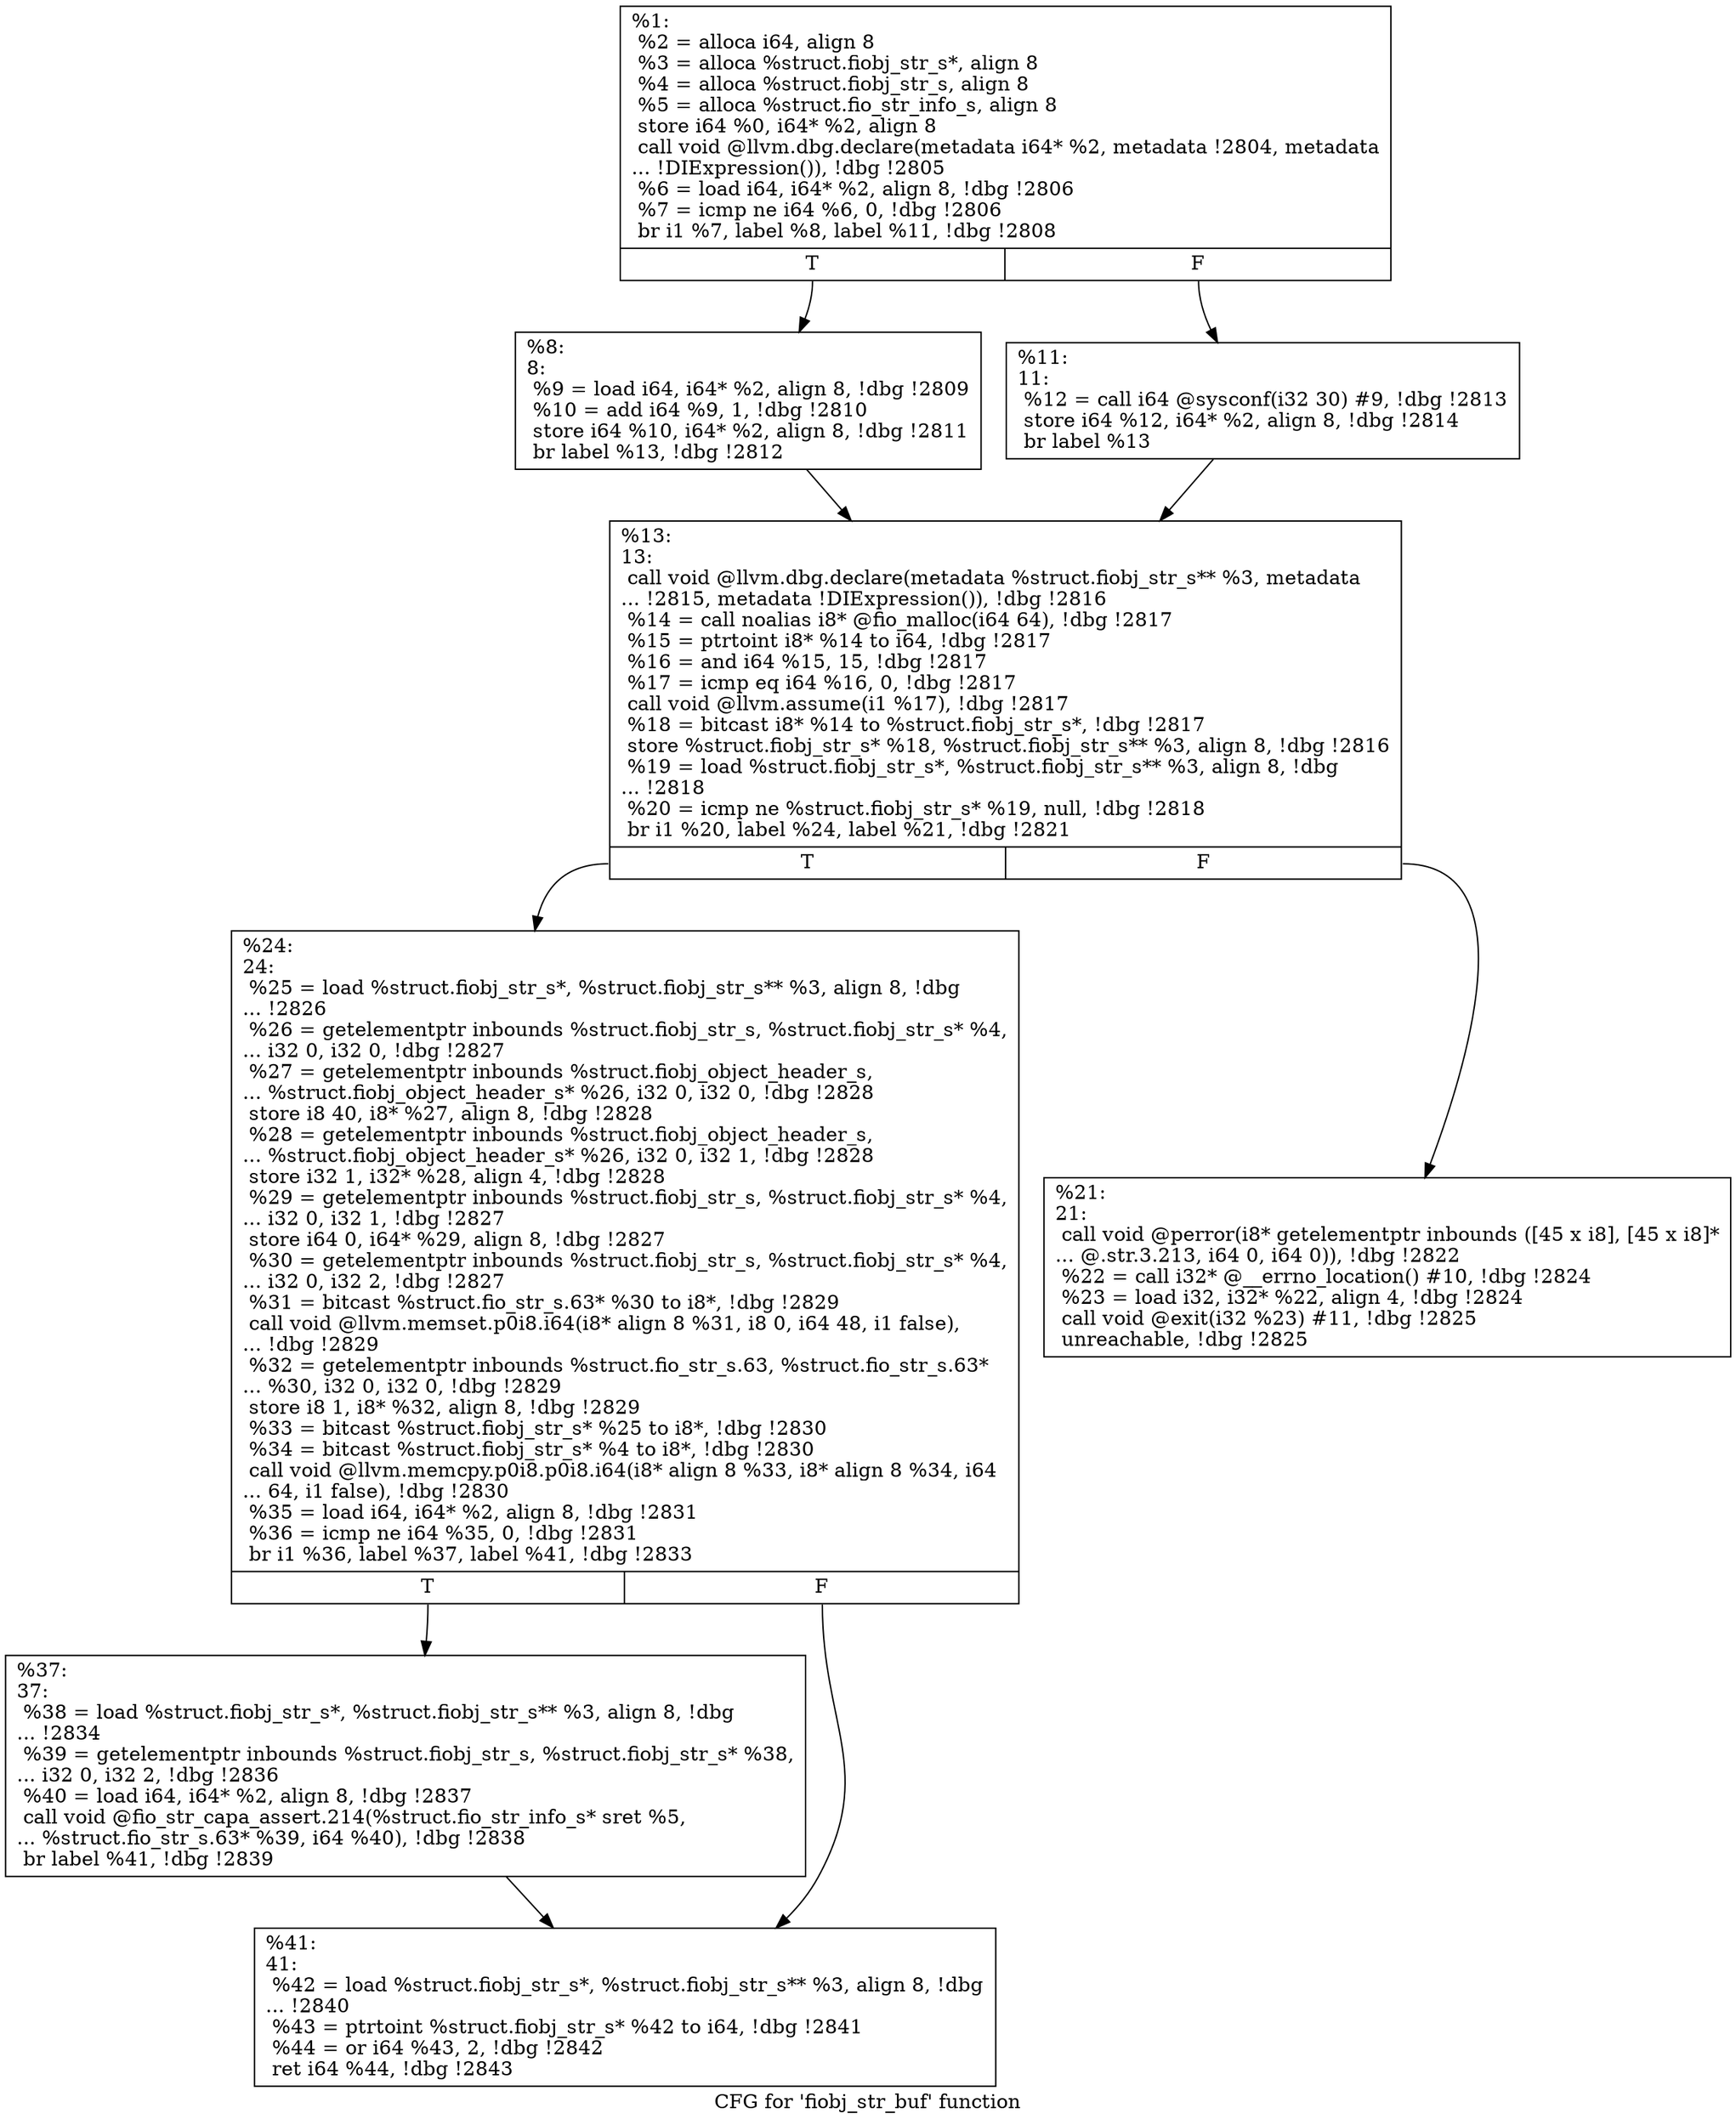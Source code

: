 digraph "CFG for 'fiobj_str_buf' function" {
	label="CFG for 'fiobj_str_buf' function";

	Node0x5568516c3a70 [shape=record,label="{%1:\l  %2 = alloca i64, align 8\l  %3 = alloca %struct.fiobj_str_s*, align 8\l  %4 = alloca %struct.fiobj_str_s, align 8\l  %5 = alloca %struct.fio_str_info_s, align 8\l  store i64 %0, i64* %2, align 8\l  call void @llvm.dbg.declare(metadata i64* %2, metadata !2804, metadata\l... !DIExpression()), !dbg !2805\l  %6 = load i64, i64* %2, align 8, !dbg !2806\l  %7 = icmp ne i64 %6, 0, !dbg !2806\l  br i1 %7, label %8, label %11, !dbg !2808\l|{<s0>T|<s1>F}}"];
	Node0x5568516c3a70:s0 -> Node0x5568516c3ac0;
	Node0x5568516c3a70:s1 -> Node0x5568516c3b10;
	Node0x5568516c3ac0 [shape=record,label="{%8:\l8:                                                \l  %9 = load i64, i64* %2, align 8, !dbg !2809\l  %10 = add i64 %9, 1, !dbg !2810\l  store i64 %10, i64* %2, align 8, !dbg !2811\l  br label %13, !dbg !2812\l}"];
	Node0x5568516c3ac0 -> Node0x5568516c3b60;
	Node0x5568516c3b10 [shape=record,label="{%11:\l11:                                               \l  %12 = call i64 @sysconf(i32 30) #9, !dbg !2813\l  store i64 %12, i64* %2, align 8, !dbg !2814\l  br label %13\l}"];
	Node0x5568516c3b10 -> Node0x5568516c3b60;
	Node0x5568516c3b60 [shape=record,label="{%13:\l13:                                               \l  call void @llvm.dbg.declare(metadata %struct.fiobj_str_s** %3, metadata\l... !2815, metadata !DIExpression()), !dbg !2816\l  %14 = call noalias i8* @fio_malloc(i64 64), !dbg !2817\l  %15 = ptrtoint i8* %14 to i64, !dbg !2817\l  %16 = and i64 %15, 15, !dbg !2817\l  %17 = icmp eq i64 %16, 0, !dbg !2817\l  call void @llvm.assume(i1 %17), !dbg !2817\l  %18 = bitcast i8* %14 to %struct.fiobj_str_s*, !dbg !2817\l  store %struct.fiobj_str_s* %18, %struct.fiobj_str_s** %3, align 8, !dbg !2816\l  %19 = load %struct.fiobj_str_s*, %struct.fiobj_str_s** %3, align 8, !dbg\l... !2818\l  %20 = icmp ne %struct.fiobj_str_s* %19, null, !dbg !2818\l  br i1 %20, label %24, label %21, !dbg !2821\l|{<s0>T|<s1>F}}"];
	Node0x5568516c3b60:s0 -> Node0x5568516c3c00;
	Node0x5568516c3b60:s1 -> Node0x5568516c3bb0;
	Node0x5568516c3bb0 [shape=record,label="{%21:\l21:                                               \l  call void @perror(i8* getelementptr inbounds ([45 x i8], [45 x i8]*\l... @.str.3.213, i64 0, i64 0)), !dbg !2822\l  %22 = call i32* @__errno_location() #10, !dbg !2824\l  %23 = load i32, i32* %22, align 4, !dbg !2824\l  call void @exit(i32 %23) #11, !dbg !2825\l  unreachable, !dbg !2825\l}"];
	Node0x5568516c3c00 [shape=record,label="{%24:\l24:                                               \l  %25 = load %struct.fiobj_str_s*, %struct.fiobj_str_s** %3, align 8, !dbg\l... !2826\l  %26 = getelementptr inbounds %struct.fiobj_str_s, %struct.fiobj_str_s* %4,\l... i32 0, i32 0, !dbg !2827\l  %27 = getelementptr inbounds %struct.fiobj_object_header_s,\l... %struct.fiobj_object_header_s* %26, i32 0, i32 0, !dbg !2828\l  store i8 40, i8* %27, align 8, !dbg !2828\l  %28 = getelementptr inbounds %struct.fiobj_object_header_s,\l... %struct.fiobj_object_header_s* %26, i32 0, i32 1, !dbg !2828\l  store i32 1, i32* %28, align 4, !dbg !2828\l  %29 = getelementptr inbounds %struct.fiobj_str_s, %struct.fiobj_str_s* %4,\l... i32 0, i32 1, !dbg !2827\l  store i64 0, i64* %29, align 8, !dbg !2827\l  %30 = getelementptr inbounds %struct.fiobj_str_s, %struct.fiobj_str_s* %4,\l... i32 0, i32 2, !dbg !2827\l  %31 = bitcast %struct.fio_str_s.63* %30 to i8*, !dbg !2829\l  call void @llvm.memset.p0i8.i64(i8* align 8 %31, i8 0, i64 48, i1 false),\l... !dbg !2829\l  %32 = getelementptr inbounds %struct.fio_str_s.63, %struct.fio_str_s.63*\l... %30, i32 0, i32 0, !dbg !2829\l  store i8 1, i8* %32, align 8, !dbg !2829\l  %33 = bitcast %struct.fiobj_str_s* %25 to i8*, !dbg !2830\l  %34 = bitcast %struct.fiobj_str_s* %4 to i8*, !dbg !2830\l  call void @llvm.memcpy.p0i8.p0i8.i64(i8* align 8 %33, i8* align 8 %34, i64\l... 64, i1 false), !dbg !2830\l  %35 = load i64, i64* %2, align 8, !dbg !2831\l  %36 = icmp ne i64 %35, 0, !dbg !2831\l  br i1 %36, label %37, label %41, !dbg !2833\l|{<s0>T|<s1>F}}"];
	Node0x5568516c3c00:s0 -> Node0x5568516c3c50;
	Node0x5568516c3c00:s1 -> Node0x5568516c3ca0;
	Node0x5568516c3c50 [shape=record,label="{%37:\l37:                                               \l  %38 = load %struct.fiobj_str_s*, %struct.fiobj_str_s** %3, align 8, !dbg\l... !2834\l  %39 = getelementptr inbounds %struct.fiobj_str_s, %struct.fiobj_str_s* %38,\l... i32 0, i32 2, !dbg !2836\l  %40 = load i64, i64* %2, align 8, !dbg !2837\l  call void @fio_str_capa_assert.214(%struct.fio_str_info_s* sret %5,\l... %struct.fio_str_s.63* %39, i64 %40), !dbg !2838\l  br label %41, !dbg !2839\l}"];
	Node0x5568516c3c50 -> Node0x5568516c3ca0;
	Node0x5568516c3ca0 [shape=record,label="{%41:\l41:                                               \l  %42 = load %struct.fiobj_str_s*, %struct.fiobj_str_s** %3, align 8, !dbg\l... !2840\l  %43 = ptrtoint %struct.fiobj_str_s* %42 to i64, !dbg !2841\l  %44 = or i64 %43, 2, !dbg !2842\l  ret i64 %44, !dbg !2843\l}"];
}
